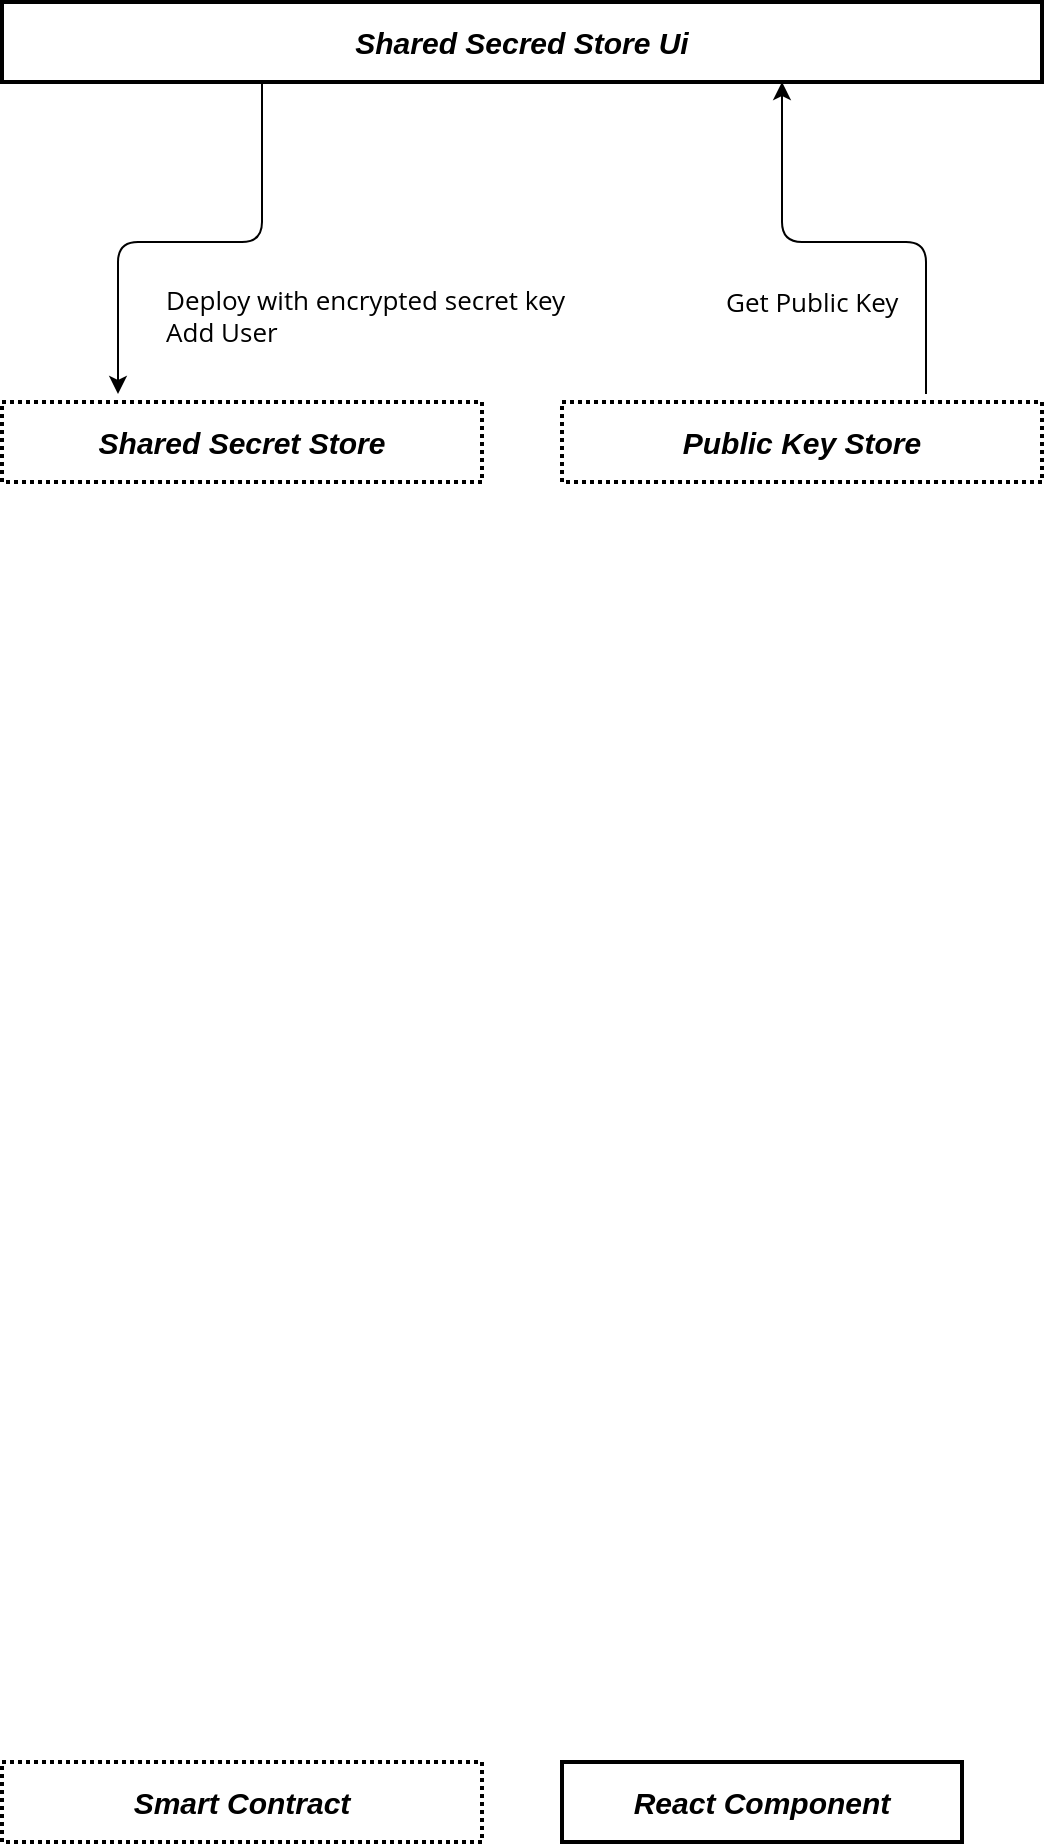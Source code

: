<mxfile version="15.2.7" type="device"><diagram id="0e6VUFELq_BN6egY4NRA" name="shared-secret-store"><mxGraphModel dx="1106" dy="819" grid="1" gridSize="10" guides="1" tooltips="1" connect="1" arrows="1" fold="1" page="1" pageScale="1" pageWidth="827" pageHeight="1169" math="0" shadow="0"><root><mxCell id="0"/><mxCell id="1" parent="0"/><mxCell id="cLYGTm1W1_1bNhoII90o-2" value="Shared Secred Store Ui" style="rounded=0;whiteSpace=wrap;html=1;verticalAlign=middle;fontStyle=3;fontSize=15;perimeterSpacing=0;strokeWidth=2;horizontal=1;" parent="1" vertex="1"><mxGeometry x="40" y="40" width="520" height="40" as="geometry"/></mxCell><mxCell id="XjWW7-fEv_BKN3OYhL_a-2" value="Shared Secret Store" style="rounded=0;whiteSpace=wrap;html=1;verticalAlign=middle;fontStyle=3;fontSize=15;perimeterSpacing=4;strokeWidth=2;horizontal=1;dashed=1;dashPattern=1 1;" parent="1" vertex="1"><mxGeometry x="40" y="240" width="240" height="40" as="geometry"/></mxCell><mxCell id="XjWW7-fEv_BKN3OYhL_a-3" value="Deploy with encrypted secret key&lt;br style=&quot;font-size: 13px;&quot;&gt;Add User" style="endArrow=classic;html=1;exitX=0.25;exitY=1;exitDx=0;exitDy=0;entryX=0.25;entryY=0;entryDx=0;entryDy=0;jumpSize=0;startSize=0;edgeStyle=orthogonalEdgeStyle;fontSize=13;fontFamily=Open Sans;fontSource=https%3A%2F%2Ffonts.googleapis.com%2Fcss%3Ffamily%3DOpen%2BSans;align=left;" parent="1" source="cLYGTm1W1_1bNhoII90o-2" target="XjWW7-fEv_BKN3OYhL_a-2" edge="1"><mxGeometry x="0.657" y="22" width="50" height="50" relative="1" as="geometry"><mxPoint x="390" y="350" as="sourcePoint"/><mxPoint x="440" y="300" as="targetPoint"/><mxPoint as="offset"/></mxGeometry></mxCell><mxCell id="XjWW7-fEv_BKN3OYhL_a-4" value="Smart Contract" style="rounded=0;whiteSpace=wrap;html=1;verticalAlign=middle;fontStyle=3;fontSize=15;perimeterSpacing=4;strokeWidth=2;horizontal=1;dashed=1;dashPattern=1 1;" parent="1" vertex="1"><mxGeometry x="40" y="920" width="240" height="40" as="geometry"/></mxCell><mxCell id="XjWW7-fEv_BKN3OYhL_a-5" value="React Component" style="rounded=0;whiteSpace=wrap;html=1;verticalAlign=middle;fontStyle=3;fontSize=15;perimeterSpacing=4;strokeWidth=2;horizontal=1;" parent="1" vertex="1"><mxGeometry x="320" y="920" width="200" height="40" as="geometry"/></mxCell><mxCell id="XjWW7-fEv_BKN3OYhL_a-6" value="Public Key Store" style="rounded=0;whiteSpace=wrap;html=1;verticalAlign=middle;fontStyle=3;fontSize=15;perimeterSpacing=4;strokeWidth=2;horizontal=1;dashed=1;dashPattern=1 1;" parent="1" vertex="1"><mxGeometry x="320" y="240" width="240" height="40" as="geometry"/></mxCell><mxCell id="XjWW7-fEv_BKN3OYhL_a-7" value="Get Public Key" style="endArrow=classic;html=1;exitX=0.75;exitY=0;exitDx=0;exitDy=0;jumpSize=0;startSize=0;edgeStyle=orthogonalEdgeStyle;fontFamily=Open Sans;fontSource=https%3A%2F%2Ffonts.googleapis.com%2Fcss%3Ffamily%3DOpen%2BSans;fontSize=13;align=left;entryX=0.75;entryY=1;entryDx=0;entryDy=0;" parent="1" source="XjWW7-fEv_BKN3OYhL_a-6" target="cLYGTm1W1_1bNhoII90o-2" edge="1"><mxGeometry x="0.298" y="42" width="50" height="50" relative="1" as="geometry"><mxPoint x="228" y="104" as="sourcePoint"/><mxPoint x="660" y="180" as="targetPoint"/><mxPoint x="12" y="30" as="offset"/></mxGeometry></mxCell></root></mxGraphModel></diagram></mxfile>
